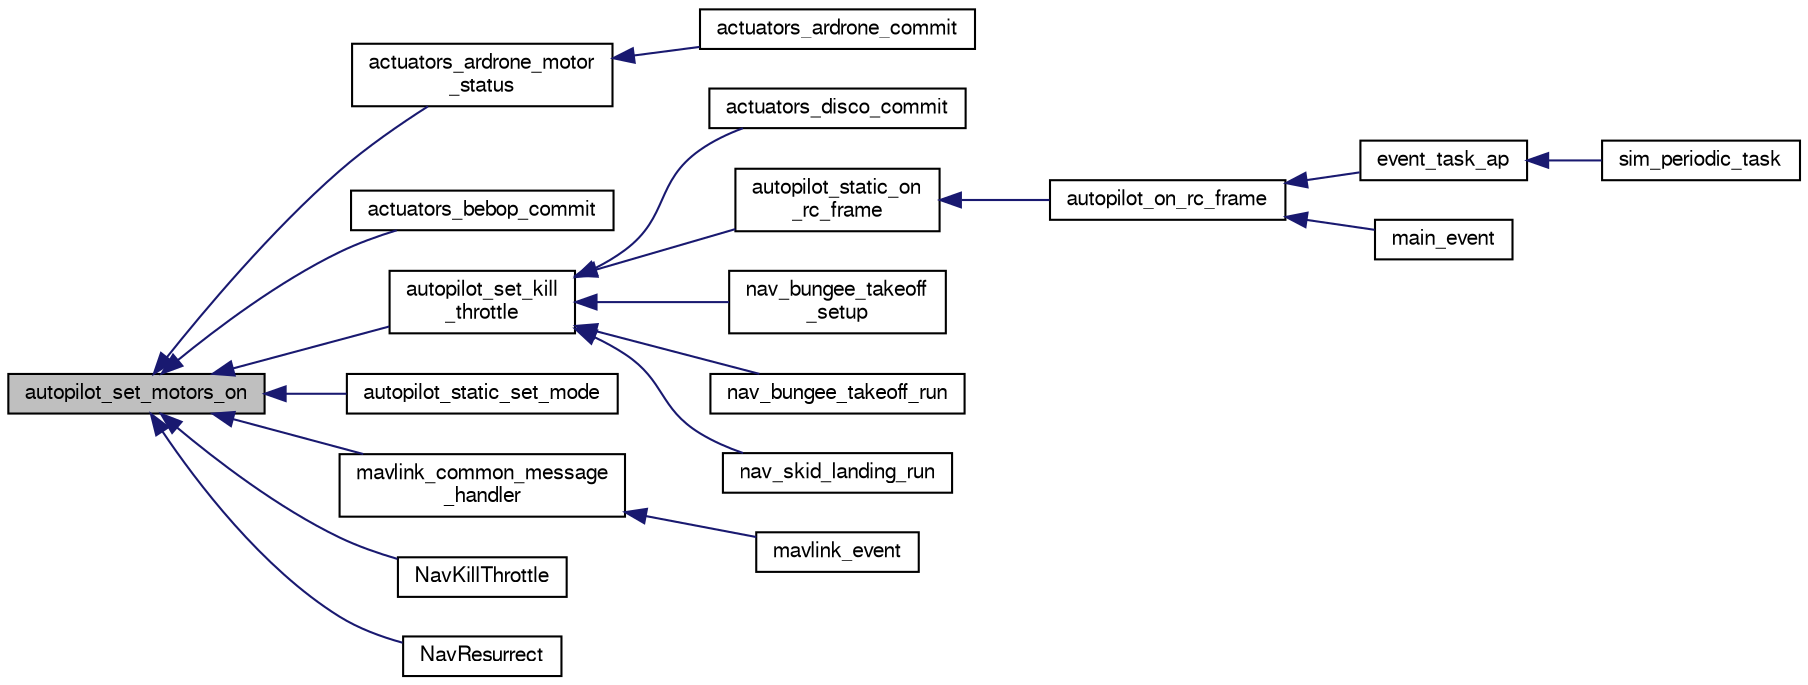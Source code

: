 digraph "autopilot_set_motors_on"
{
  edge [fontname="FreeSans",fontsize="10",labelfontname="FreeSans",labelfontsize="10"];
  node [fontname="FreeSans",fontsize="10",shape=record];
  rankdir="LR";
  Node1 [label="autopilot_set_motors_on",height=0.2,width=0.4,color="black", fillcolor="grey75", style="filled", fontcolor="black"];
  Node1 -> Node2 [dir="back",color="midnightblue",fontsize="10",style="solid",fontname="FreeSans"];
  Node2 [label="actuators_ardrone_motor\l_status",height=0.2,width=0.4,color="black", fillcolor="white", style="filled",URL="$boards_2ardrone_2actuators_8c.html#ad8d796514edd55dd0f4a2134fd83f691"];
  Node2 -> Node3 [dir="back",color="midnightblue",fontsize="10",style="solid",fontname="FreeSans"];
  Node3 [label="actuators_ardrone_commit",height=0.2,width=0.4,color="black", fillcolor="white", style="filled",URL="$boards_2ardrone_2actuators_8h.html#a1e5faec000e4e1602bba080db2aec27c"];
  Node1 -> Node4 [dir="back",color="midnightblue",fontsize="10",style="solid",fontname="FreeSans"];
  Node4 [label="actuators_bebop_commit",height=0.2,width=0.4,color="black", fillcolor="white", style="filled",URL="$boards_2bebop_2actuators_8h.html#ad8f645b7663a54e01ba60403a1e45645"];
  Node1 -> Node5 [dir="back",color="midnightblue",fontsize="10",style="solid",fontname="FreeSans"];
  Node5 [label="autopilot_set_kill\l_throttle",height=0.2,width=0.4,color="black", fillcolor="white", style="filled",URL="$autopilot_8h.html#ab83712cb24bab637f3f254d4a96ada1e",tooltip="Enable or disable motor control from autopilot Also provide macro for dl_setting backward compatibili..."];
  Node5 -> Node6 [dir="back",color="midnightblue",fontsize="10",style="solid",fontname="FreeSans"];
  Node6 [label="actuators_disco_commit",height=0.2,width=0.4,color="black", fillcolor="white", style="filled",URL="$boards_2disco_2actuators_8h.html#a0181db6b0eea7688d52e6b73b141549b"];
  Node5 -> Node7 [dir="back",color="midnightblue",fontsize="10",style="solid",fontname="FreeSans"];
  Node7 [label="autopilot_static_on\l_rc_frame",height=0.2,width=0.4,color="black", fillcolor="white", style="filled",URL="$rotorcraft_2autopilot__static_8h.html#af48775939dfa2cf7533658fb85851a35",tooltip="Function to be called when a message from FBW is available. "];
  Node7 -> Node8 [dir="back",color="midnightblue",fontsize="10",style="solid",fontname="FreeSans"];
  Node8 [label="autopilot_on_rc_frame",height=0.2,width=0.4,color="black", fillcolor="white", style="filled",URL="$autopilot_8h.html#a7339f5741706cb9c2e2186b1174cc770",tooltip="Autopilot RC input event hadler. "];
  Node8 -> Node9 [dir="back",color="midnightblue",fontsize="10",style="solid",fontname="FreeSans"];
  Node9 [label="event_task_ap",height=0.2,width=0.4,color="black", fillcolor="white", style="filled",URL="$fixedwing_2main__ap_8h.html#a2b4e383f6a21da5bad019df0b3891508"];
  Node9 -> Node10 [dir="back",color="midnightblue",fontsize="10",style="solid",fontname="FreeSans"];
  Node10 [label="sim_periodic_task",height=0.2,width=0.4,color="black", fillcolor="white", style="filled",URL="$sim__ap_8c.html#a4f982dacbb35ccfc3e0fcaa64156a2a0"];
  Node8 -> Node11 [dir="back",color="midnightblue",fontsize="10",style="solid",fontname="FreeSans"];
  Node11 [label="main_event",height=0.2,width=0.4,color="black", fillcolor="white", style="filled",URL="$rover_2main__ap_8h.html#ad0fb4f12833cb2f0b4c69fa317ea24d9"];
  Node5 -> Node12 [dir="back",color="midnightblue",fontsize="10",style="solid",fontname="FreeSans"];
  Node12 [label="nav_bungee_takeoff\l_setup",height=0.2,width=0.4,color="black", fillcolor="white", style="filled",URL="$nav__bungee__takeoff_8h.html#a81fb1ff1aa94a36356fd9ed6e2c72c61",tooltip="Initialization function. "];
  Node5 -> Node13 [dir="back",color="midnightblue",fontsize="10",style="solid",fontname="FreeSans"];
  Node13 [label="nav_bungee_takeoff_run",height=0.2,width=0.4,color="black", fillcolor="white", style="filled",URL="$nav__bungee__takeoff_8h.html#a22d08b651b3b72cf70e44c2d9b14b6f3",tooltip="Bungee takeoff run function. "];
  Node5 -> Node14 [dir="back",color="midnightblue",fontsize="10",style="solid",fontname="FreeSans"];
  Node14 [label="nav_skid_landing_run",height=0.2,width=0.4,color="black", fillcolor="white", style="filled",URL="$nav__skid__landing_8h.html#a1da9c6326a3875826fe10de3b880f04c"];
  Node1 -> Node15 [dir="back",color="midnightblue",fontsize="10",style="solid",fontname="FreeSans"];
  Node15 [label="autopilot_static_set_mode",height=0.2,width=0.4,color="black", fillcolor="white", style="filled",URL="$rotorcraft_2autopilot__static_8c.html#af7eb08dcaaeb9f55fe1b77230b0e78c3"];
  Node1 -> Node16 [dir="back",color="midnightblue",fontsize="10",style="solid",fontname="FreeSans"];
  Node16 [label="mavlink_common_message\l_handler",height=0.2,width=0.4,color="black", fillcolor="white", style="filled",URL="$mavlink_8c.html#a92b02fdeb899791573ef52506deb653c"];
  Node16 -> Node17 [dir="back",color="midnightblue",fontsize="10",style="solid",fontname="FreeSans"];
  Node17 [label="mavlink_event",height=0.2,width=0.4,color="black", fillcolor="white", style="filled",URL="$mavlink_8h.html#aca06c0aea877a0d9c57a5e16cee711d7",tooltip="Event MAVLink calls. "];
  Node1 -> Node18 [dir="back",color="midnightblue",fontsize="10",style="solid",fontname="FreeSans"];
  Node18 [label="NavKillThrottle",height=0.2,width=0.4,color="black", fillcolor="white", style="filled",URL="$rotorcraft_2navigation_8h.html#abb5b5b70fd1fe437f42847bb103aa952"];
  Node1 -> Node19 [dir="back",color="midnightblue",fontsize="10",style="solid",fontname="FreeSans"];
  Node19 [label="NavResurrect",height=0.2,width=0.4,color="black", fillcolor="white", style="filled",URL="$rotorcraft_2navigation_8h.html#abf64106cb814fd5078fba37a4bc6bc65"];
}
